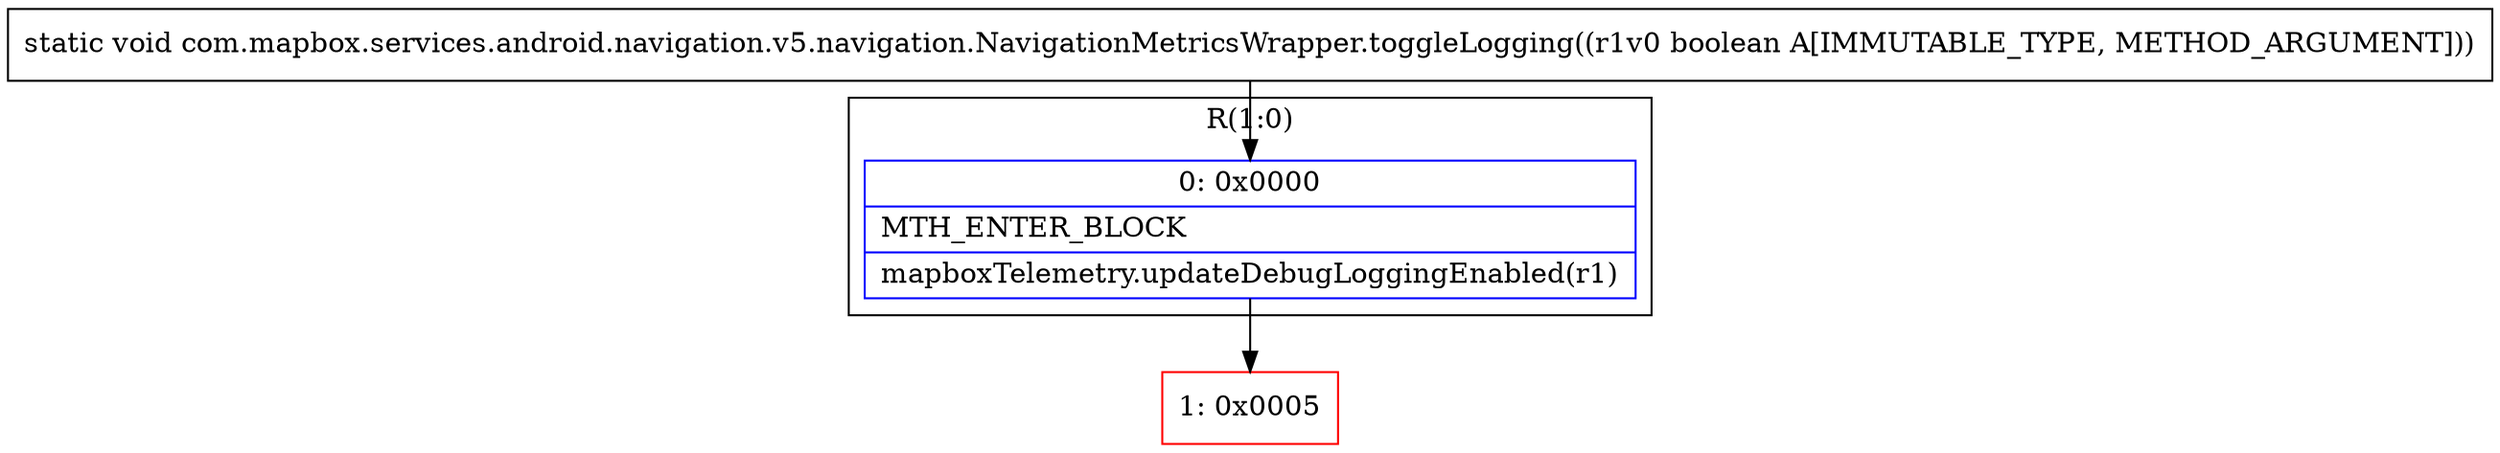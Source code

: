 digraph "CFG forcom.mapbox.services.android.navigation.v5.navigation.NavigationMetricsWrapper.toggleLogging(Z)V" {
subgraph cluster_Region_1097777872 {
label = "R(1:0)";
node [shape=record,color=blue];
Node_0 [shape=record,label="{0\:\ 0x0000|MTH_ENTER_BLOCK\l|mapboxTelemetry.updateDebugLoggingEnabled(r1)\l}"];
}
Node_1 [shape=record,color=red,label="{1\:\ 0x0005}"];
MethodNode[shape=record,label="{static void com.mapbox.services.android.navigation.v5.navigation.NavigationMetricsWrapper.toggleLogging((r1v0 boolean A[IMMUTABLE_TYPE, METHOD_ARGUMENT])) }"];
MethodNode -> Node_0;
Node_0 -> Node_1;
}

